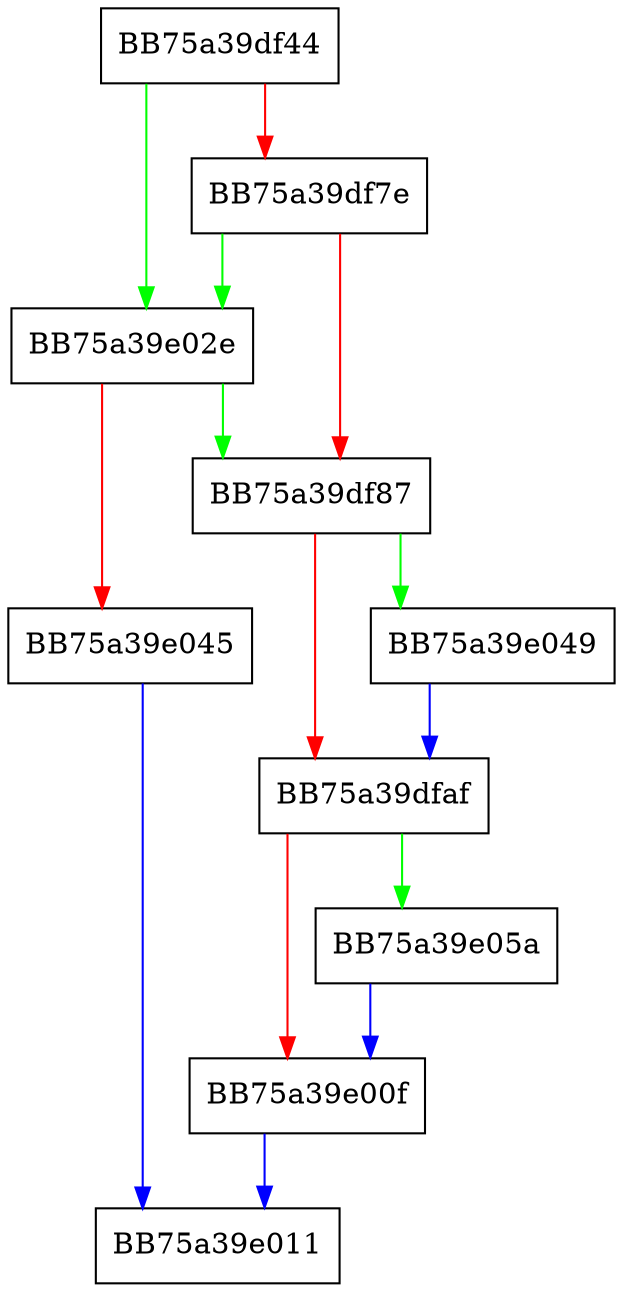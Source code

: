 digraph NotifyInternalAttribute {
  node [shape="box"];
  graph [splines=ortho];
  BB75a39df44 -> BB75a39e02e [color="green"];
  BB75a39df44 -> BB75a39df7e [color="red"];
  BB75a39df7e -> BB75a39e02e [color="green"];
  BB75a39df7e -> BB75a39df87 [color="red"];
  BB75a39df87 -> BB75a39e049 [color="green"];
  BB75a39df87 -> BB75a39dfaf [color="red"];
  BB75a39dfaf -> BB75a39e05a [color="green"];
  BB75a39dfaf -> BB75a39e00f [color="red"];
  BB75a39e00f -> BB75a39e011 [color="blue"];
  BB75a39e02e -> BB75a39df87 [color="green"];
  BB75a39e02e -> BB75a39e045 [color="red"];
  BB75a39e045 -> BB75a39e011 [color="blue"];
  BB75a39e049 -> BB75a39dfaf [color="blue"];
  BB75a39e05a -> BB75a39e00f [color="blue"];
}